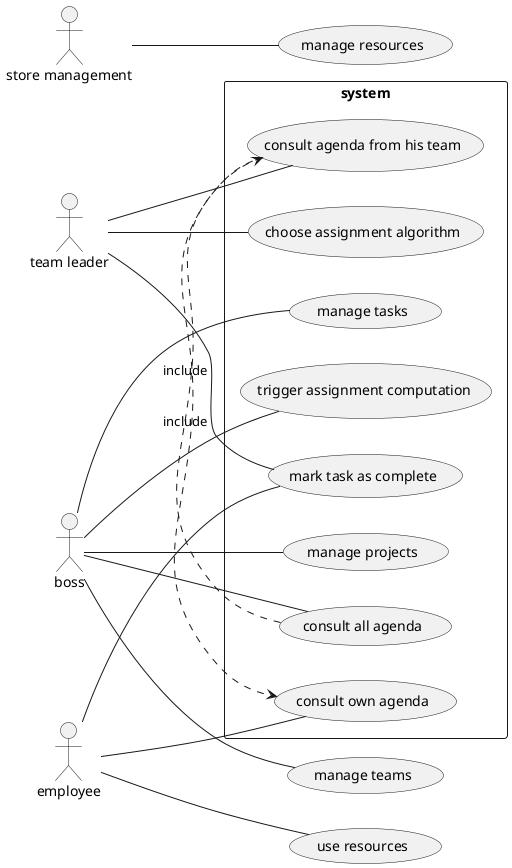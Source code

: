 @startuml
left to right direction
actor teamleader as "team leader"
actor boss
actor employee
actor storemgmt as "store management"

rectangle system {
	boss -- (consult all agenda)
	employee -- (consult own agenda)
	teamleader -- (consult agenda from his team)
	teamleader -- (choose assignment algorithm)
	employee -- (mark task as complete)
	boss -- (manage tasks)
	boss -- (trigger assignment computation)
	boss -- (manage projects)
}
employee -- (use resources)
storemgmt -- (manage resources)
teamleader -- (mark task as complete)
(consult agenda from his team) .> (consult own agenda) : include
(consult all agenda) .> (consult agenda from his team) : include
boss -- (manage teams)
@enduml

